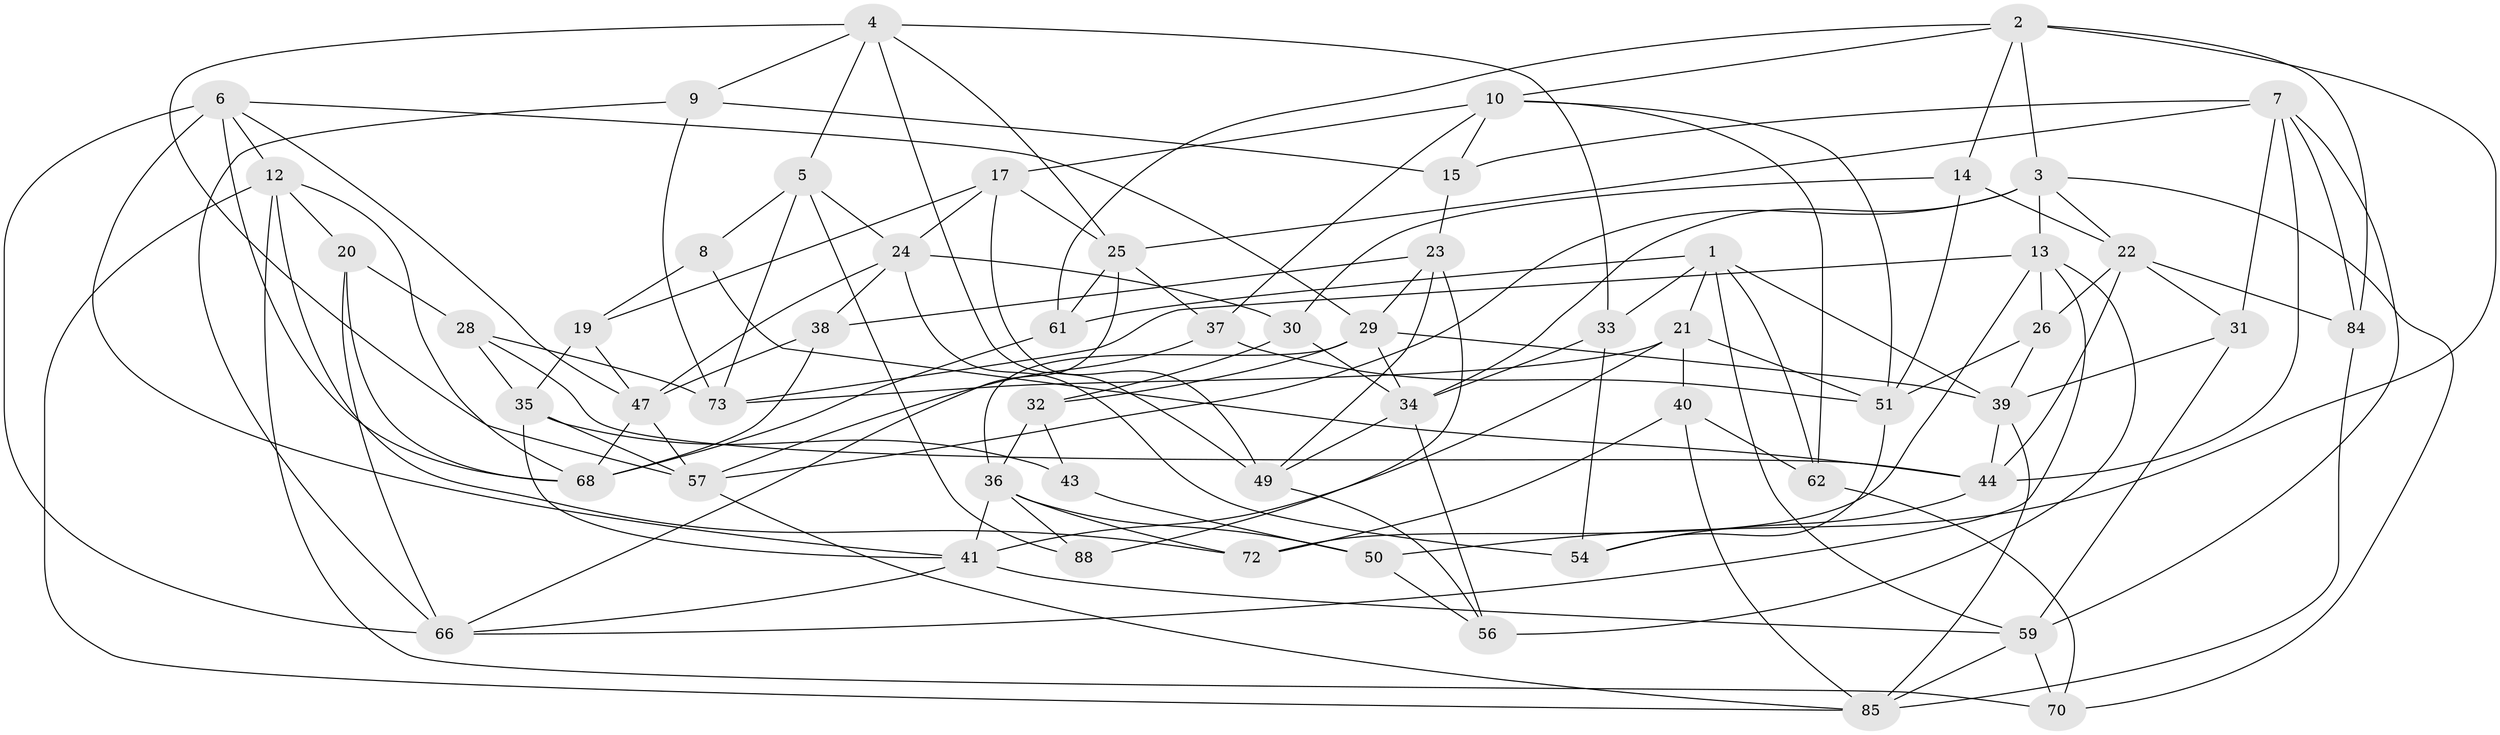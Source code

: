 // original degree distribution, {4: 1.0}
// Generated by graph-tools (version 1.1) at 2025/42/03/06/25 10:42:25]
// undirected, 57 vertices, 141 edges
graph export_dot {
graph [start="1"]
  node [color=gray90,style=filled];
  1 [super="+16"];
  2 [super="+80"];
  3 [super="+11"];
  4 [super="+63"];
  5 [super="+83"];
  6 [super="+48"];
  7 [super="+52"];
  8;
  9;
  10 [super="+77"];
  12 [super="+18"];
  13 [super="+89"];
  14;
  15;
  17 [super="+42"];
  19;
  20;
  21 [super="+64"];
  22 [super="+45"];
  23 [super="+69"];
  24 [super="+27"];
  25 [super="+79"];
  26;
  28;
  29 [super="+65"];
  30;
  31;
  32;
  33;
  34 [super="+75"];
  35 [super="+58"];
  36 [super="+46"];
  37;
  38;
  39 [super="+78"];
  40;
  41 [super="+53"];
  43;
  44 [super="+55"];
  47 [super="+71"];
  49 [super="+82"];
  50;
  51 [super="+67"];
  54;
  56;
  57 [super="+81"];
  59 [super="+60"];
  61;
  62;
  66 [super="+76"];
  68 [super="+74"];
  70;
  72;
  73 [super="+86"];
  84;
  85 [super="+87"];
  88;
  1 -- 61;
  1 -- 59;
  1 -- 62;
  1 -- 39;
  1 -- 33;
  1 -- 21;
  2 -- 10;
  2 -- 61;
  2 -- 50;
  2 -- 3;
  2 -- 84;
  2 -- 14;
  3 -- 70;
  3 -- 57;
  3 -- 22;
  3 -- 13;
  3 -- 34;
  4 -- 5;
  4 -- 33;
  4 -- 9;
  4 -- 25;
  4 -- 49;
  4 -- 57;
  5 -- 8 [weight=2];
  5 -- 88;
  5 -- 73;
  5 -- 24;
  6 -- 66;
  6 -- 12;
  6 -- 47;
  6 -- 41;
  6 -- 68;
  6 -- 29;
  7 -- 84;
  7 -- 15;
  7 -- 25;
  7 -- 59;
  7 -- 31;
  7 -- 44;
  8 -- 19;
  8 -- 44;
  9 -- 73;
  9 -- 15;
  9 -- 66;
  10 -- 62;
  10 -- 51;
  10 -- 17;
  10 -- 37;
  10 -- 15;
  12 -- 70;
  12 -- 72;
  12 -- 85;
  12 -- 20;
  12 -- 68;
  13 -- 72;
  13 -- 56;
  13 -- 66;
  13 -- 26;
  13 -- 73;
  14 -- 30;
  14 -- 22;
  14 -- 51;
  15 -- 23;
  17 -- 19;
  17 -- 24;
  17 -- 25;
  17 -- 49 [weight=2];
  19 -- 47;
  19 -- 35;
  20 -- 68;
  20 -- 28;
  20 -- 66;
  21 -- 73 [weight=2];
  21 -- 41;
  21 -- 40;
  21 -- 51;
  22 -- 84;
  22 -- 26;
  22 -- 31;
  22 -- 44;
  23 -- 38;
  23 -- 49;
  23 -- 88 [weight=2];
  23 -- 29;
  24 -- 30;
  24 -- 38;
  24 -- 54;
  24 -- 47;
  25 -- 37;
  25 -- 66;
  25 -- 61;
  26 -- 51;
  26 -- 39;
  28 -- 73;
  28 -- 44;
  28 -- 35;
  29 -- 34;
  29 -- 36;
  29 -- 32;
  29 -- 39;
  30 -- 32;
  30 -- 34;
  31 -- 59;
  31 -- 39;
  32 -- 43;
  32 -- 36;
  33 -- 54;
  33 -- 34;
  34 -- 56;
  34 -- 49;
  35 -- 41;
  35 -- 43 [weight=2];
  35 -- 57;
  36 -- 88;
  36 -- 50;
  36 -- 72;
  36 -- 41;
  37 -- 57;
  37 -- 51;
  38 -- 68;
  38 -- 47;
  39 -- 85;
  39 -- 44;
  40 -- 62;
  40 -- 72;
  40 -- 85;
  41 -- 66;
  41 -- 59;
  43 -- 50;
  44 -- 54;
  47 -- 57;
  47 -- 68;
  49 -- 56;
  50 -- 56;
  51 -- 54;
  57 -- 85;
  59 -- 85;
  59 -- 70;
  61 -- 68;
  62 -- 70;
  84 -- 85;
}
